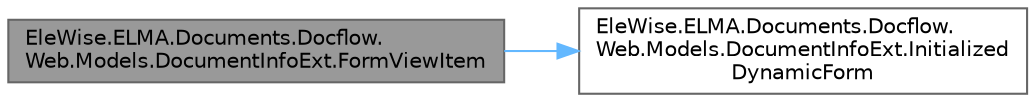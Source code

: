 digraph "EleWise.ELMA.Documents.Docflow.Web.Models.DocumentInfoExt.FormViewItem"
{
 // LATEX_PDF_SIZE
  bgcolor="transparent";
  edge [fontname=Helvetica,fontsize=10,labelfontname=Helvetica,labelfontsize=10];
  node [fontname=Helvetica,fontsize=10,shape=box,height=0.2,width=0.4];
  rankdir="LR";
  Node1 [id="Node000001",label="EleWise.ELMA.Documents.Docflow.\lWeb.Models.DocumentInfoExt.FormViewItem",height=0.2,width=0.4,color="gray40", fillcolor="grey60", style="filled", fontcolor="black",tooltip="Нужная форма"];
  Node1 -> Node2 [id="edge1_Node000001_Node000002",color="steelblue1",style="solid",tooltip=" "];
  Node2 [id="Node000002",label="EleWise.ELMA.Documents.Docflow.\lWeb.Models.DocumentInfoExt.Initialized\lDynamicForm",height=0.2,width=0.4,color="grey40", fillcolor="white", style="filled",URL="$class_ele_wise_1_1_e_l_m_a_1_1_documents_1_1_docflow_1_1_web_1_1_models_1_1_document_info_ext.html#a408ab0a4788cdb5cb6db76e05299cd2c",tooltip=" "];
}
